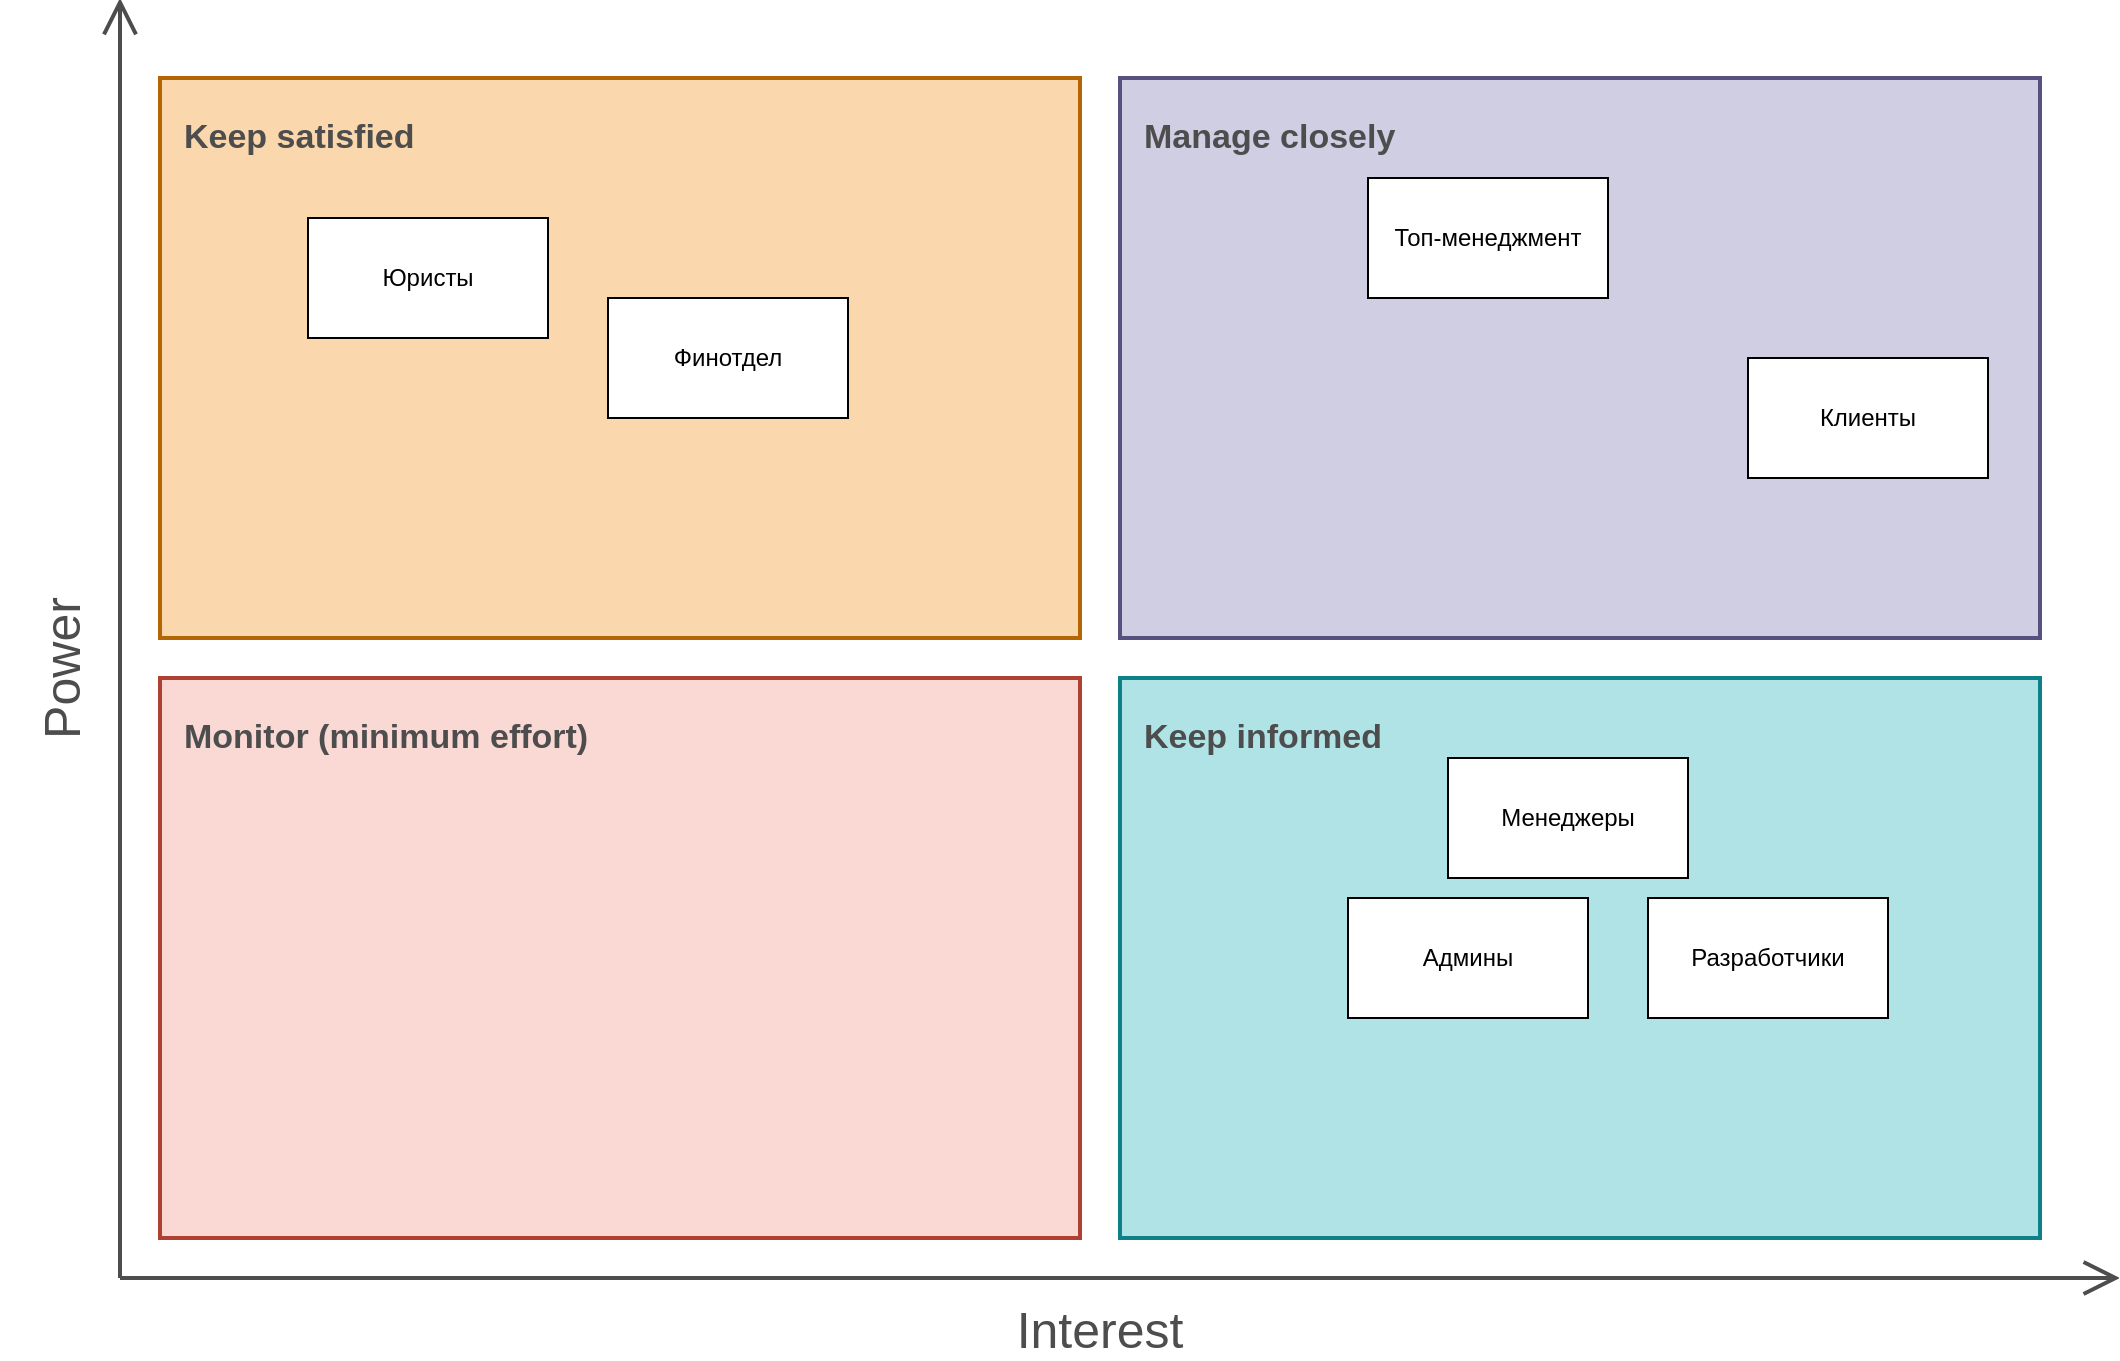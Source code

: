 <mxfile version="26.0.9">
  <diagram name="Page-1" id="Iv7ihqs4waLEmApRDH7i">
    <mxGraphModel dx="3081" dy="1125" grid="1" gridSize="10" guides="1" tooltips="1" connect="1" arrows="1" fold="1" page="1" pageScale="1" pageWidth="1169" pageHeight="827" math="0" shadow="0">
      <root>
        <mxCell id="0" />
        <mxCell id="1" parent="0" />
        <mxCell id="5dMBVWmKWgVw0lH1pa3B-1" value="Monitor (minimum effort)" style="rounded=0;whiteSpace=wrap;html=1;hachureGap=4;strokeWidth=2;verticalAlign=top;labelPosition=center;verticalLabelPosition=middle;align=left;spacingLeft=10;fontSize=17;spacingTop=13;fillColor=#fad9d5;strokeColor=#ae4132;fontStyle=1;fontColor=#4D4D4D;" vertex="1" parent="1">
          <mxGeometry x="-1034" y="390" width="460" height="280" as="geometry" />
        </mxCell>
        <mxCell id="5dMBVWmKWgVw0lH1pa3B-2" value="Keep informed" style="rounded=0;whiteSpace=wrap;html=1;hachureGap=4;strokeWidth=2;verticalAlign=top;labelPosition=center;verticalLabelPosition=middle;align=left;spacingLeft=10;fontSize=17;spacingTop=13;fillColor=#b0e3e6;strokeColor=#0e8088;fontStyle=1;fontColor=#4D4D4D;" vertex="1" parent="1">
          <mxGeometry x="-554" y="390" width="460" height="280" as="geometry" />
        </mxCell>
        <mxCell id="5dMBVWmKWgVw0lH1pa3B-3" value="Manage closely" style="rounded=0;whiteSpace=wrap;html=1;hachureGap=4;strokeWidth=2;verticalAlign=top;labelPosition=center;verticalLabelPosition=middle;align=left;spacingLeft=10;fontSize=17;spacingTop=13;fillColor=#d0cee2;strokeColor=#56517e;fontStyle=1;fontColor=#4D4D4D;" vertex="1" parent="1">
          <mxGeometry x="-554" y="90" width="460" height="280" as="geometry" />
        </mxCell>
        <mxCell id="5dMBVWmKWgVw0lH1pa3B-4" value="Keep satisfied" style="rounded=0;whiteSpace=wrap;html=1;hachureGap=4;strokeWidth=2;verticalAlign=top;labelPosition=center;verticalLabelPosition=middle;align=left;spacingLeft=10;fontSize=17;spacingTop=13;fillColor=#fad7ac;strokeColor=#b46504;fontStyle=1;fontColor=#4D4D4D;" vertex="1" parent="1">
          <mxGeometry x="-1034" y="90" width="460" height="280" as="geometry" />
        </mxCell>
        <mxCell id="5dMBVWmKWgVw0lH1pa3B-5" value="Interest" style="text;strokeColor=none;fillColor=none;html=1;align=center;verticalAlign=middle;whiteSpace=wrap;rounded=0;hachureGap=4;fontSize=25;fontColor=#4D4D4D;" vertex="1" parent="1">
          <mxGeometry x="-594" y="700" width="60" height="30" as="geometry" />
        </mxCell>
        <mxCell id="5dMBVWmKWgVw0lH1pa3B-6" value="Power" style="text;strokeColor=none;fillColor=none;html=1;align=center;verticalAlign=middle;whiteSpace=wrap;rounded=0;hachureGap=4;horizontal=0;fontSize=25;fontColor=#4D4D4D;" vertex="1" parent="1">
          <mxGeometry x="-1114" y="370" width="60" height="30" as="geometry" />
        </mxCell>
        <mxCell id="5dMBVWmKWgVw0lH1pa3B-7" value="" style="edgeStyle=none;orthogonalLoop=1;jettySize=auto;html=1;rounded=0;endArrow=open;startSize=14;endSize=14;sourcePerimeterSpacing=8;targetPerimeterSpacing=8;curved=1;strokeColor=#4D4D4D;strokeWidth=2;" edge="1" parent="1">
          <mxGeometry width="120" relative="1" as="geometry">
            <mxPoint x="-1054" y="690" as="sourcePoint" />
            <mxPoint x="-54" y="690" as="targetPoint" />
            <Array as="points" />
          </mxGeometry>
        </mxCell>
        <mxCell id="5dMBVWmKWgVw0lH1pa3B-8" value="" style="edgeStyle=none;orthogonalLoop=1;jettySize=auto;html=1;rounded=0;endArrow=open;startSize=14;endSize=14;sourcePerimeterSpacing=8;targetPerimeterSpacing=8;curved=1;strokeColor=#4D4D4D;strokeWidth=2;" edge="1" parent="1">
          <mxGeometry width="120" relative="1" as="geometry">
            <mxPoint x="-1054" y="690" as="sourcePoint" />
            <mxPoint x="-1054" y="50" as="targetPoint" />
            <Array as="points" />
          </mxGeometry>
        </mxCell>
        <mxCell id="5dMBVWmKWgVw0lH1pa3B-9" value="Топ-менеджмент" style="rounded=0;whiteSpace=wrap;html=1;" vertex="1" parent="1">
          <mxGeometry x="-430" y="140" width="120" height="60" as="geometry" />
        </mxCell>
        <mxCell id="5dMBVWmKWgVw0lH1pa3B-10" value="Менеджеры" style="rounded=0;whiteSpace=wrap;html=1;" vertex="1" parent="1">
          <mxGeometry x="-390" y="430" width="120" height="60" as="geometry" />
        </mxCell>
        <mxCell id="5dMBVWmKWgVw0lH1pa3B-11" value="Финотдел" style="rounded=0;whiteSpace=wrap;html=1;" vertex="1" parent="1">
          <mxGeometry x="-810" y="200" width="120" height="60" as="geometry" />
        </mxCell>
        <mxCell id="5dMBVWmKWgVw0lH1pa3B-12" value="Разработчики" style="rounded=0;whiteSpace=wrap;html=1;" vertex="1" parent="1">
          <mxGeometry x="-290" y="500" width="120" height="60" as="geometry" />
        </mxCell>
        <mxCell id="5dMBVWmKWgVw0lH1pa3B-13" value="Админы" style="rounded=0;whiteSpace=wrap;html=1;" vertex="1" parent="1">
          <mxGeometry x="-440" y="500" width="120" height="60" as="geometry" />
        </mxCell>
        <mxCell id="5dMBVWmKWgVw0lH1pa3B-14" value="Юристы" style="rounded=0;whiteSpace=wrap;html=1;" vertex="1" parent="1">
          <mxGeometry x="-960" y="160" width="120" height="60" as="geometry" />
        </mxCell>
        <mxCell id="5dMBVWmKWgVw0lH1pa3B-15" value="Клиенты" style="rounded=0;whiteSpace=wrap;html=1;" vertex="1" parent="1">
          <mxGeometry x="-240" y="230" width="120" height="60" as="geometry" />
        </mxCell>
      </root>
    </mxGraphModel>
  </diagram>
</mxfile>
